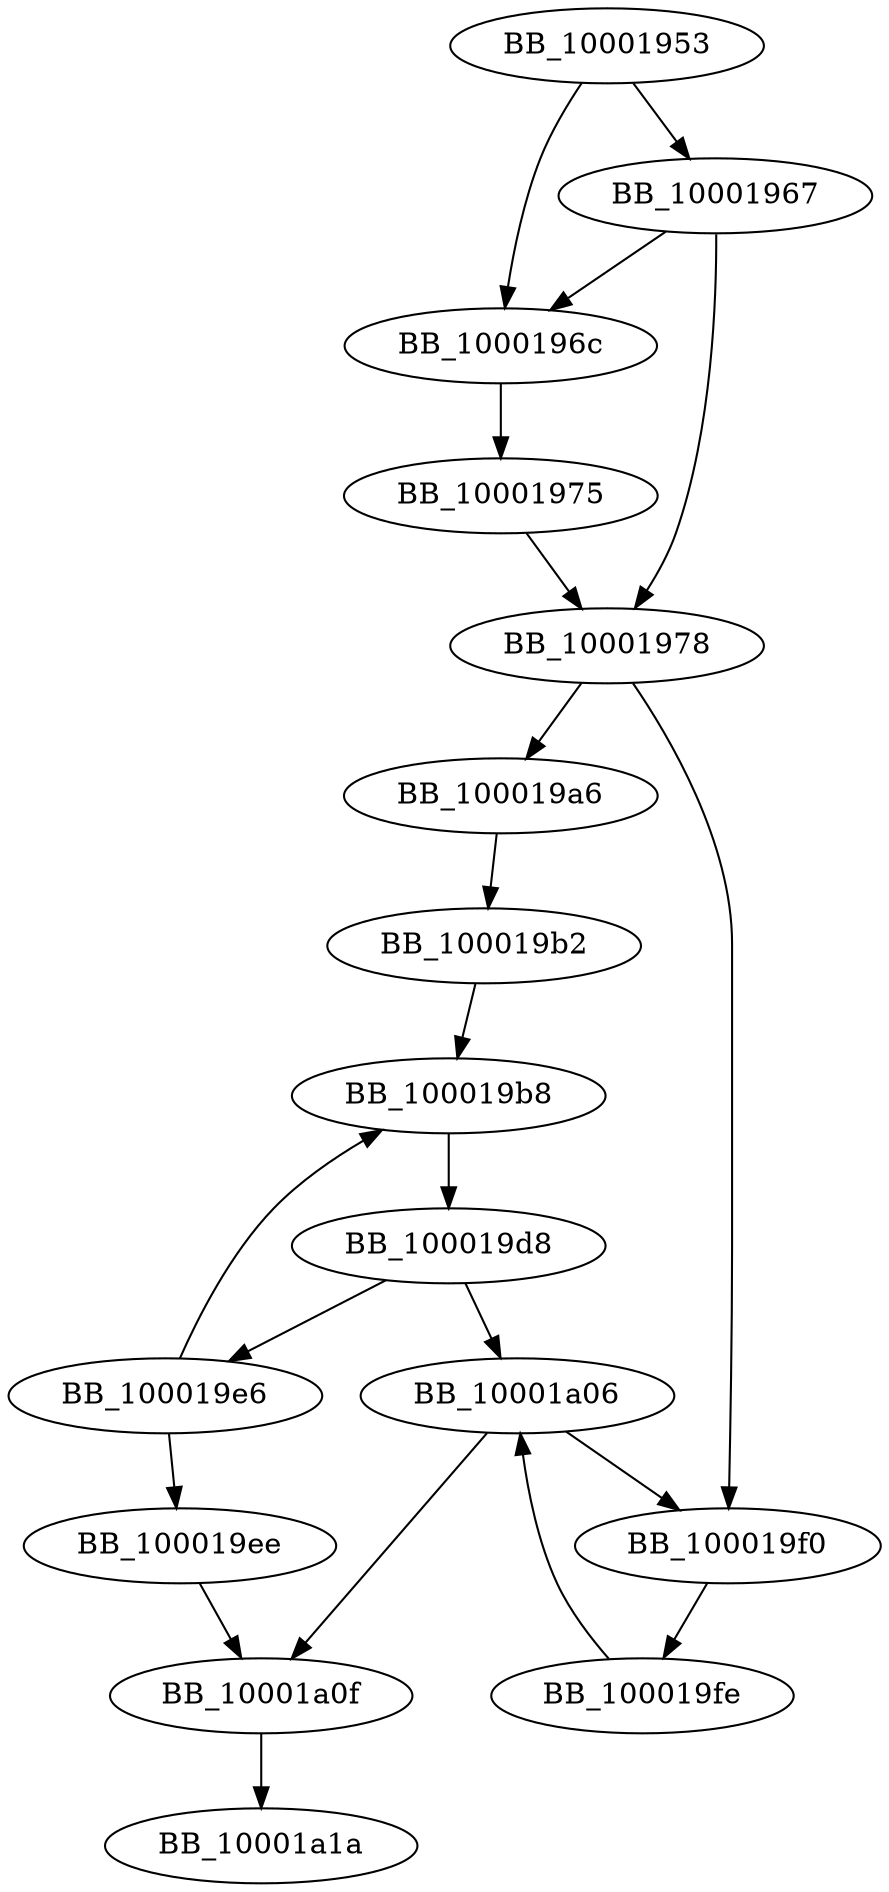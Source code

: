 DiGraph sub_10001953{
BB_10001953->BB_10001967
BB_10001953->BB_1000196c
BB_10001967->BB_1000196c
BB_10001967->BB_10001978
BB_1000196c->BB_10001975
BB_10001975->BB_10001978
BB_10001978->BB_100019a6
BB_10001978->BB_100019f0
BB_100019a6->BB_100019b2
BB_100019b2->BB_100019b8
BB_100019b8->BB_100019d8
BB_100019d8->BB_100019e6
BB_100019d8->BB_10001a06
BB_100019e6->BB_100019b8
BB_100019e6->BB_100019ee
BB_100019ee->BB_10001a0f
BB_100019f0->BB_100019fe
BB_100019fe->BB_10001a06
BB_10001a06->BB_100019f0
BB_10001a06->BB_10001a0f
BB_10001a0f->BB_10001a1a
}
